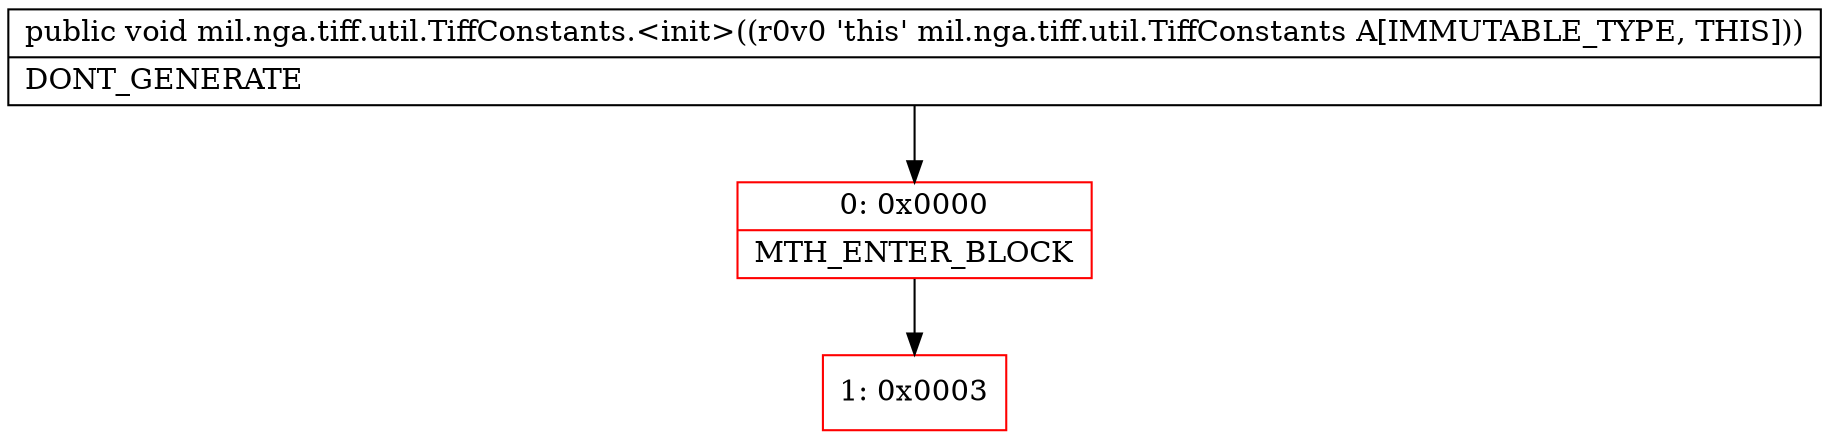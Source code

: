 digraph "CFG formil.nga.tiff.util.TiffConstants.\<init\>()V" {
subgraph cluster_Region_950968216 {
label = "R(0)";
node [shape=record,color=blue];
}
Node_0 [shape=record,color=red,label="{0\:\ 0x0000|MTH_ENTER_BLOCK\l}"];
Node_1 [shape=record,color=red,label="{1\:\ 0x0003}"];
MethodNode[shape=record,label="{public void mil.nga.tiff.util.TiffConstants.\<init\>((r0v0 'this' mil.nga.tiff.util.TiffConstants A[IMMUTABLE_TYPE, THIS]))  | DONT_GENERATE\l}"];
MethodNode -> Node_0;
Node_0 -> Node_1;
}

